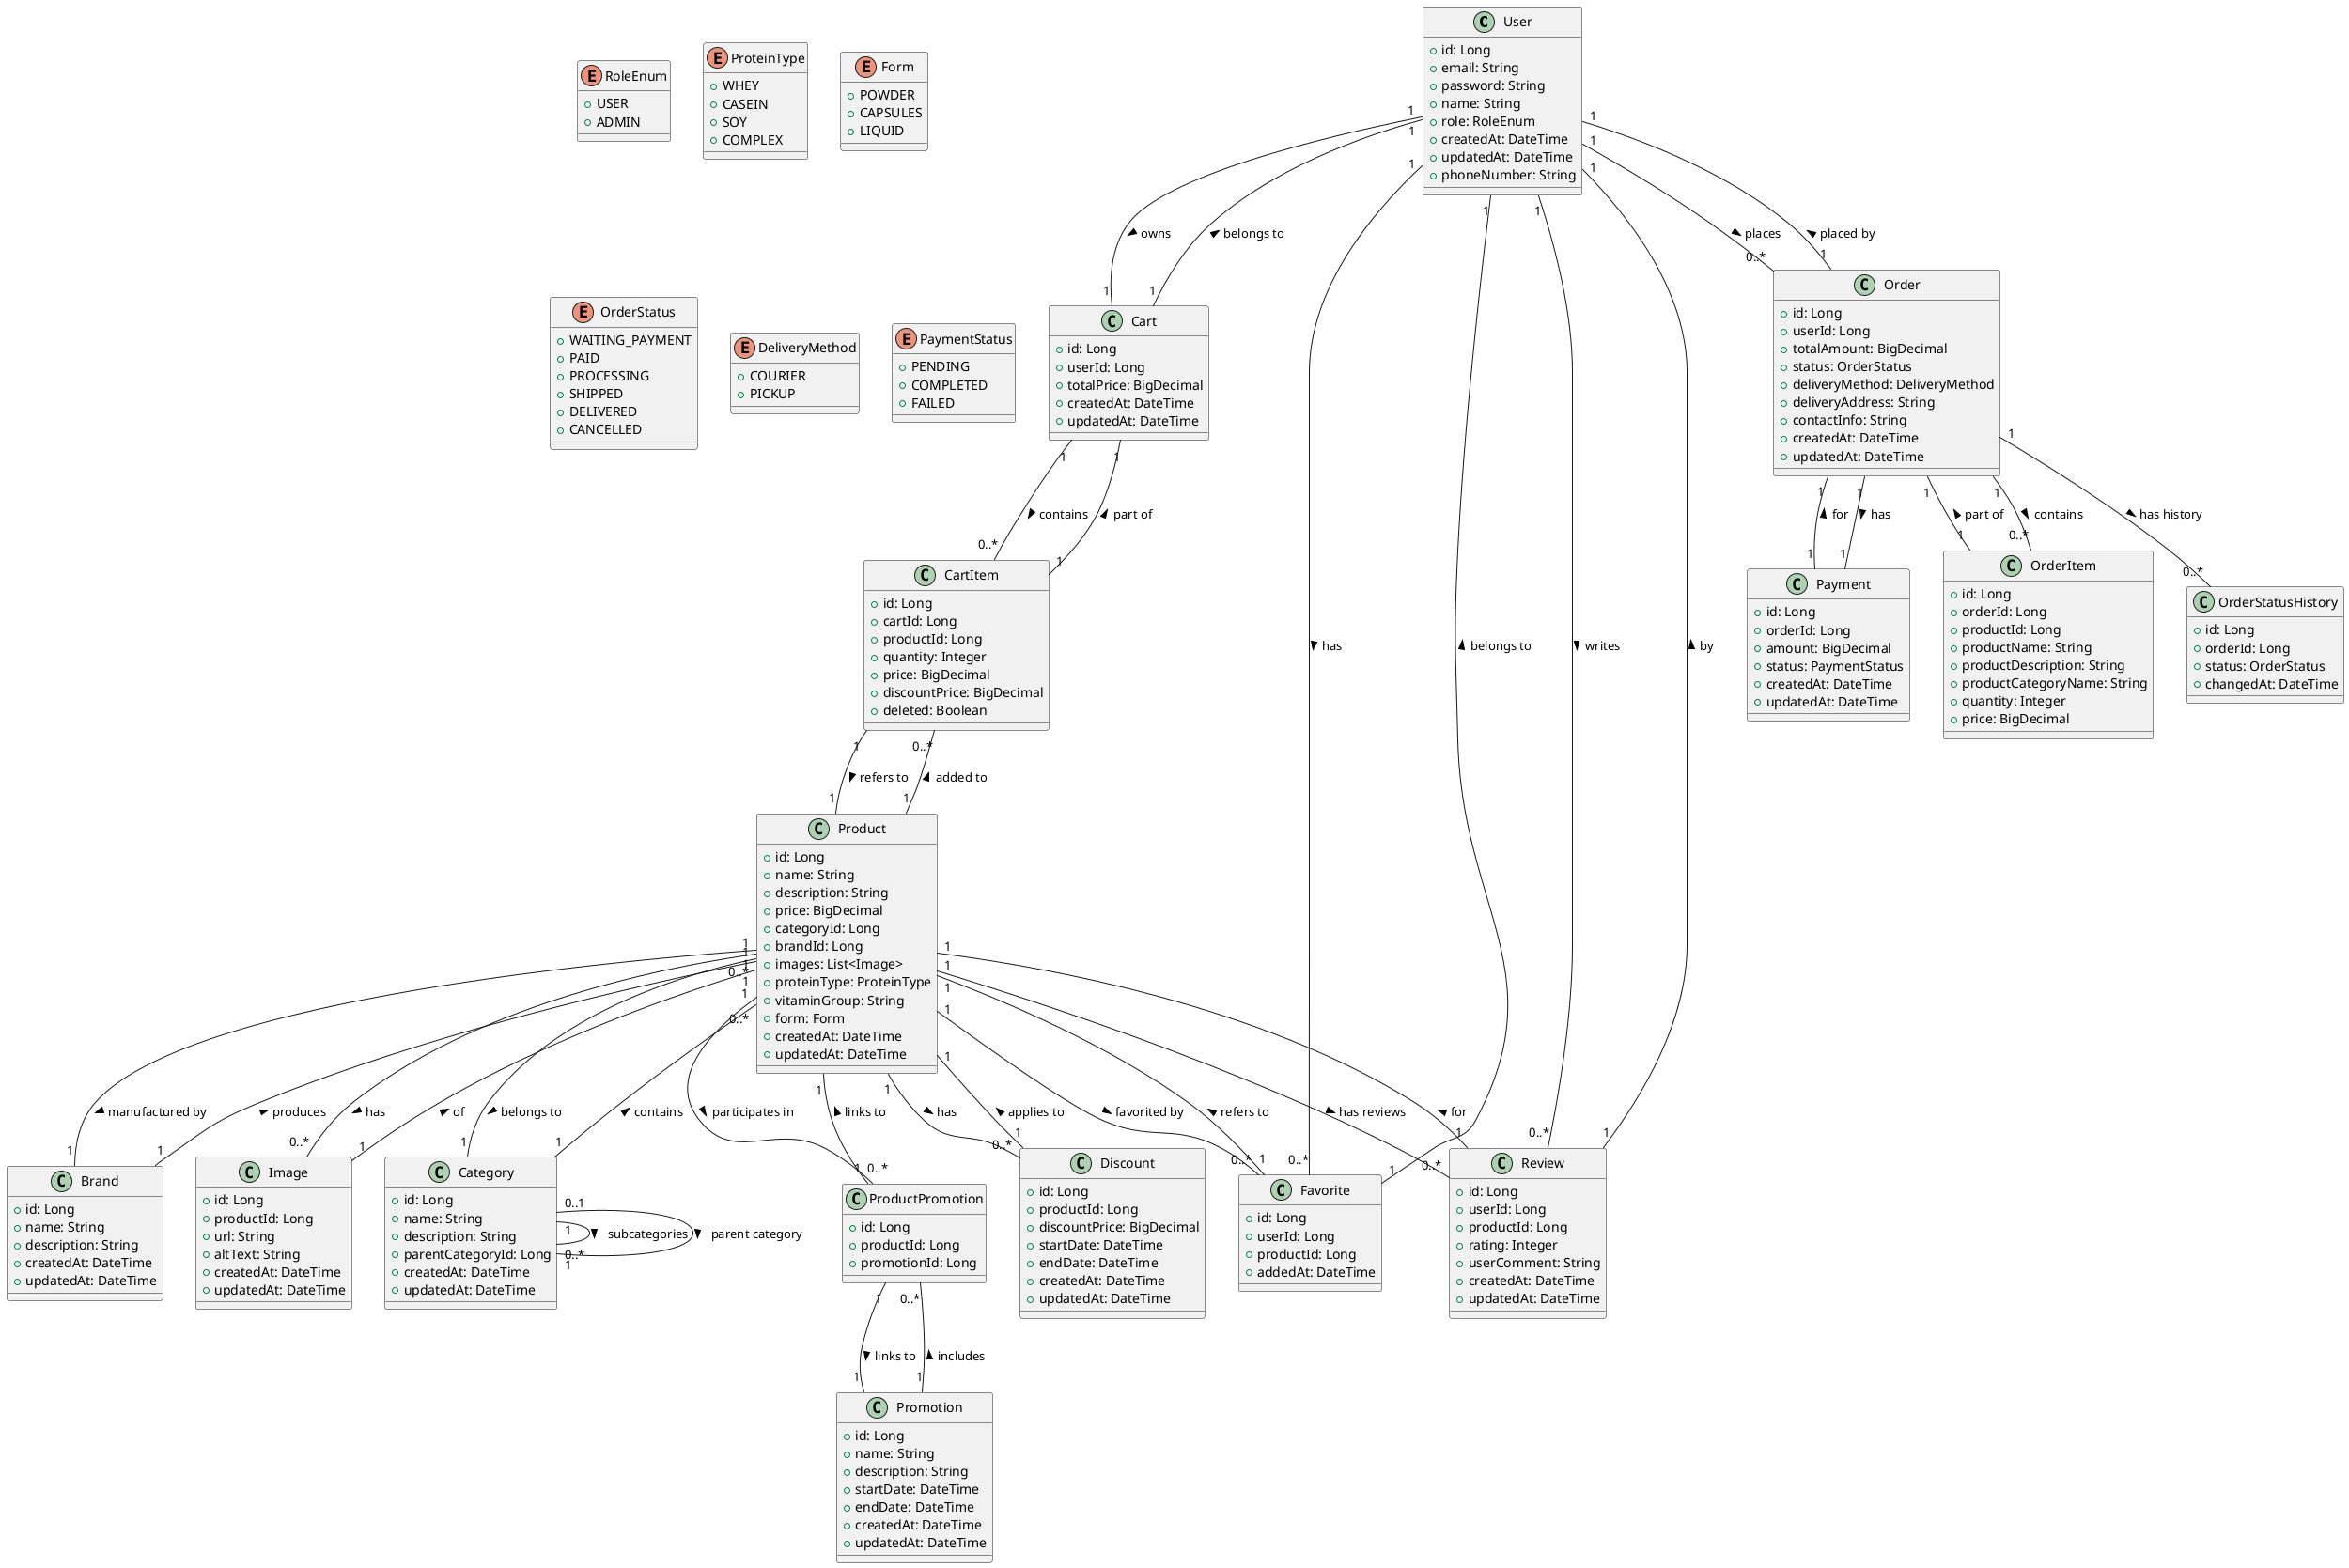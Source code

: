 @startuml
'https://plantuml.com/sequence-diagram

class User {
    + id: Long
    + email: String
    + password: String
    + name: String
    + role: RoleEnum
    + createdAt: DateTime
    + updatedAt: DateTime
    + phoneNumber: String
}

class Product {
    + id: Long
    + name: String
    + description: String
    + price: BigDecimal
    + categoryId: Long
    + brandId: Long
    + images: List<Image>
    + proteinType: ProteinType
    + vitaminGroup: String
    + form: Form
    + createdAt: DateTime
    + updatedAt: DateTime
}

class Category {
    + id: Long
    + name: String
    + description: String
    + parentCategoryId: Long
    + createdAt: DateTime
    + updatedAt: DateTime
}

class Brand {
    + id: Long
    + name: String
    + description: String
    + createdAt: DateTime
    + updatedAt: DateTime
}

class Image {
    + id: Long
    + productId: Long
    + url: String
    + altText: String
    + createdAt: DateTime
    + updatedAt: DateTime
}

class Cart {
    + id: Long
    + userId: Long
    + totalPrice: BigDecimal
    + createdAt: DateTime
    + updatedAt: DateTime
}

class CartItem {
    + id: Long
    + cartId: Long
    + productId: Long
    + quantity: Integer
    + price: BigDecimal
    + discountPrice: BigDecimal
    + deleted: Boolean
}

class Order {
    + id: Long
    + userId: Long
    + totalAmount: BigDecimal
    + status: OrderStatus
    + deliveryMethod: DeliveryMethod
    + deliveryAddress: String
    + contactInfo: String
    + createdAt: DateTime
    + updatedAt: DateTime
}

class OrderItem {
    + id: Long
    + orderId: Long
    + productId: Long
    + productName: String
    + productDescription: String
    + productCategoryName: String
    + quantity: Integer
    + price: BigDecimal
}

class OrderStatusHistory {
    + id: Long
    + orderId: Long
    + status: OrderStatus
    + changedAt: DateTime
}

class Favorite {
    + id: Long
    + userId: Long
    + productId: Long
    + addedAt: DateTime
}

class Promotion {
    + id: Long
    + name: String
    + description: String
    + startDate: DateTime
    + endDate: DateTime
    + createdAt: DateTime
    + updatedAt: DateTime
}

class ProductPromotion {
    + id: Long
    + productId: Long
    + promotionId: Long
}

class Discount {
    + id: Long
    + productId: Long
    + discountPrice: BigDecimal
    + startDate: DateTime
    + endDate: DateTime
    + createdAt: DateTime
    + updatedAt: DateTime
}

class Payment {
    + id: Long
    + orderId: Long
    + amount: BigDecimal
    + status: PaymentStatus
    + createdAt: DateTime
    + updatedAt: DateTime
}

class Review {
    + id: Long
    + userId: Long
    + productId: Long
    + rating: Integer
    + userComment: String
    + createdAt: DateTime
    + updatedAt: DateTime
}

' Enums

enum RoleEnum {
    + USER
    + ADMIN
}

enum ProteinType {
    + WHEY
    + CASEIN
    + SOY
    + COMPLEX
}

enum Form {
    + POWDER
    + CAPSULES
    + LIQUID
}

enum OrderStatus {
    + WAITING_PAYMENT
    + PAID
    + PROCESSING
    + SHIPPED
    + DELIVERED
    + CANCELLED
}

enum DeliveryMethod {
    + COURIER
    + PICKUP
}

enum PaymentStatus {
    + PENDING
    + COMPLETED
    + FAILED
}

' Отношения

' User relationships
User "1" -- "0..*" Order : places >
User "1" -- "1" Cart : owns >
User "1" -- "0..*" Favorite : has >
User "1" -- "0..*" Review : writes >

' Product relationships
Product "1" -- "1" Category : belongs to >
Product "1" -- "1" Brand : manufactured by >
Product "1" -- "0..*" Image : has >
Product "1" -- "0..*" CartItem : added to >
Product "1" -- "0..*" Favorite : favorited by >
Product "1" -- "0..*" Discount : has >
Product "1" -- "0..*" Review : has reviews >
Product "1" -- "0..*" ProductPromotion : participates in >

' Category relationships
Category "1" -- "0..*" Product : contains >
Category "1" -- "0..*" Category : subcategories >
Category "0..1" -- "1" Category : parent category >

' Cart relationships
Cart "1" -- "0..*" CartItem : contains >
Cart "1" -- "1" User : belongs to >

' CartItem relationships
CartItem "1" -- "1" Product : refers to >
CartItem "1" -- "1" Cart : part of >

' Order relationships
Order "1" -- "0..*" OrderItem : contains >
Order "1" -- "0..*" OrderStatusHistory : has history >
Order "1" -- "1" Payment : has >
Order "1" -- "1" User : placed by >

' OrderItem relationships
OrderItem "1" -- "1" Order : part of >

' Favorite relationships
Favorite "1" -- "1" Product : refers to >
Favorite "1" -- "1" User : belongs to >

' Promotion relationships
Promotion "1" -- "0..*" ProductPromotion : includes >
ProductPromotion "1" -- "1" Product : links to >
ProductPromotion "1" -- "1" Promotion : links to >

' Discount relationships
Discount "1" -- "1" Product : applies to >

' Payment relationships
Payment "1" -- "1" Order : for >

' Review relationships
Review "1" -- "1" User : by >
Review "1" -- "1" Product : for >

' Image relationships
Image "1" -- "1" Product : of >

' Brand relationships
Brand "1" -- "0..*" Product : produces >
@enduml